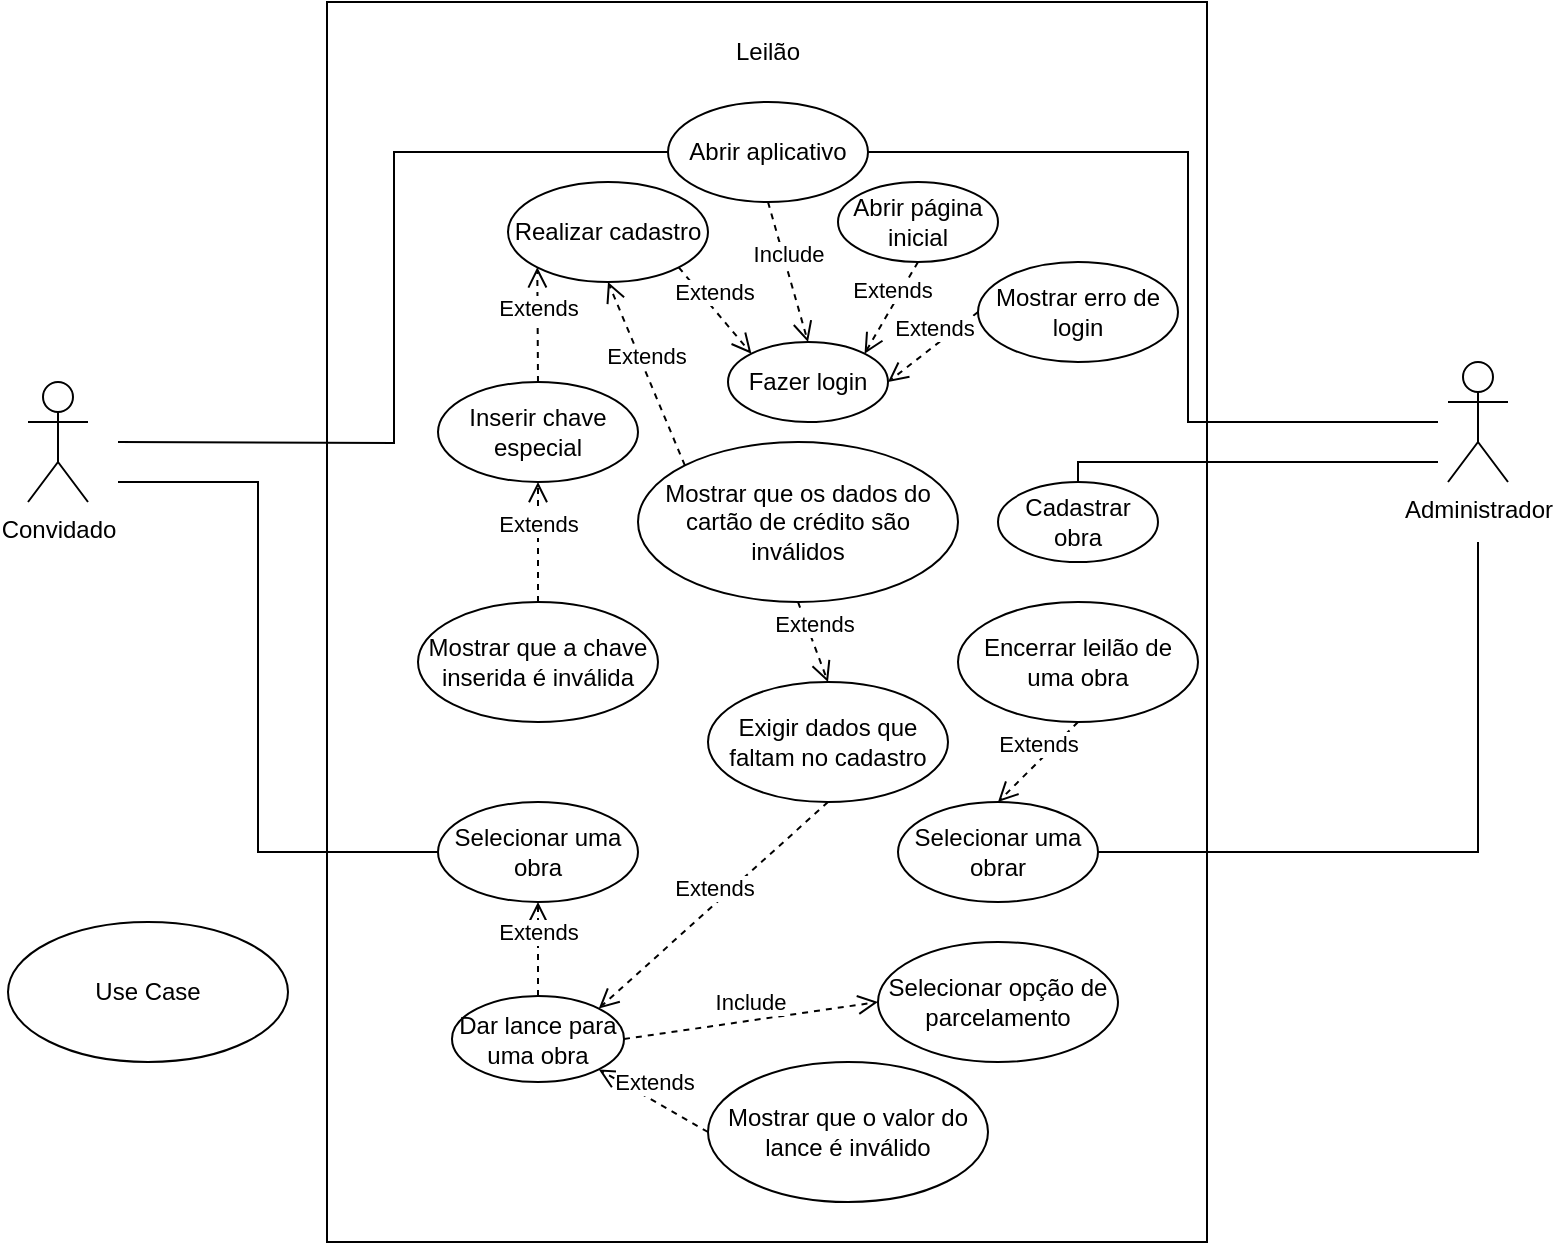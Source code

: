 <mxfile version="15.9.1" type="github">
  <diagram id="n-ouX8FRdQP33tNR-GNY" name="Page-1">
    <mxGraphModel dx="723" dy="413" grid="1" gridSize="10" guides="1" tooltips="1" connect="1" arrows="1" fold="1" page="1" pageScale="1" pageWidth="1169" pageHeight="827" math="0" shadow="0">
      <root>
        <mxCell id="0" />
        <mxCell id="1" parent="0" />
        <mxCell id="3aPcWrjvERvybHav6zYZ-3" value="" style="html=1;" vertex="1" parent="1">
          <mxGeometry x="329.5" y="180" width="440" height="620" as="geometry" />
        </mxCell>
        <mxCell id="3aPcWrjvERvybHav6zYZ-8" style="edgeStyle=orthogonalEdgeStyle;rounded=0;orthogonalLoop=1;jettySize=auto;html=1;entryX=0;entryY=0.5;entryDx=0;entryDy=0;endArrow=none;endFill=0;" edge="1" parent="1" target="3aPcWrjvERvybHav6zYZ-6">
          <mxGeometry relative="1" as="geometry">
            <mxPoint x="225" y="400" as="sourcePoint" />
          </mxGeometry>
        </mxCell>
        <mxCell id="3aPcWrjvERvybHav6zYZ-36" style="edgeStyle=orthogonalEdgeStyle;rounded=0;orthogonalLoop=1;jettySize=auto;html=1;entryX=0;entryY=0.5;entryDx=0;entryDy=0;endArrow=none;endFill=0;" edge="1" parent="1" target="3aPcWrjvERvybHav6zYZ-35">
          <mxGeometry relative="1" as="geometry">
            <mxPoint x="225" y="420" as="sourcePoint" />
            <Array as="points">
              <mxPoint x="225" y="420" />
              <mxPoint x="295" y="420" />
              <mxPoint x="295" y="605" />
            </Array>
          </mxGeometry>
        </mxCell>
        <mxCell id="3aPcWrjvERvybHav6zYZ-1" value="Convidado" style="shape=umlActor;verticalLabelPosition=bottom;verticalAlign=top;html=1;" vertex="1" parent="1">
          <mxGeometry x="180" y="370" width="30" height="60" as="geometry" />
        </mxCell>
        <mxCell id="3aPcWrjvERvybHav6zYZ-9" style="edgeStyle=orthogonalEdgeStyle;rounded=0;orthogonalLoop=1;jettySize=auto;html=1;entryX=1;entryY=0.5;entryDx=0;entryDy=0;endArrow=none;endFill=0;" edge="1" parent="1" target="3aPcWrjvERvybHav6zYZ-6">
          <mxGeometry relative="1" as="geometry">
            <mxPoint x="885" y="390" as="sourcePoint" />
            <Array as="points">
              <mxPoint x="760" y="390" />
              <mxPoint x="760" y="255" />
            </Array>
          </mxGeometry>
        </mxCell>
        <mxCell id="3aPcWrjvERvybHav6zYZ-30" style="edgeStyle=orthogonalEdgeStyle;rounded=0;orthogonalLoop=1;jettySize=auto;html=1;endArrow=none;endFill=0;entryX=0.5;entryY=0;entryDx=0;entryDy=0;" edge="1" parent="1" target="3aPcWrjvERvybHav6zYZ-29">
          <mxGeometry relative="1" as="geometry">
            <mxPoint x="885" y="410" as="sourcePoint" />
            <Array as="points">
              <mxPoint x="705" y="410" />
            </Array>
          </mxGeometry>
        </mxCell>
        <mxCell id="3aPcWrjvERvybHav6zYZ-38" style="edgeStyle=orthogonalEdgeStyle;rounded=0;orthogonalLoop=1;jettySize=auto;html=1;entryX=1;entryY=0.5;entryDx=0;entryDy=0;endArrow=none;endFill=0;" edge="1" parent="1" target="3aPcWrjvERvybHav6zYZ-37">
          <mxGeometry relative="1" as="geometry">
            <mxPoint x="905" y="450" as="sourcePoint" />
            <Array as="points">
              <mxPoint x="905" y="605" />
            </Array>
          </mxGeometry>
        </mxCell>
        <mxCell id="3aPcWrjvERvybHav6zYZ-2" value="Administrador" style="shape=umlActor;verticalLabelPosition=bottom;verticalAlign=top;html=1;" vertex="1" parent="1">
          <mxGeometry x="890" y="360" width="30" height="60" as="geometry" />
        </mxCell>
        <mxCell id="3aPcWrjvERvybHav6zYZ-5" value="Leilão" style="text;html=1;strokeColor=none;fillColor=none;align=center;verticalAlign=middle;whiteSpace=wrap;rounded=0;" vertex="1" parent="1">
          <mxGeometry x="519.5" y="190" width="60" height="30" as="geometry" />
        </mxCell>
        <mxCell id="3aPcWrjvERvybHav6zYZ-6" value="Abrir aplicativo" style="ellipse;whiteSpace=wrap;html=1;" vertex="1" parent="1">
          <mxGeometry x="500" y="230" width="100" height="50" as="geometry" />
        </mxCell>
        <mxCell id="3aPcWrjvERvybHav6zYZ-11" value="Fazer login" style="ellipse;whiteSpace=wrap;html=1;" vertex="1" parent="1">
          <mxGeometry x="530" y="350" width="80" height="40" as="geometry" />
        </mxCell>
        <mxCell id="3aPcWrjvERvybHav6zYZ-13" value="Include" style="html=1;verticalAlign=bottom;endArrow=open;dashed=1;endSize=8;rounded=0;entryX=0.5;entryY=0;entryDx=0;entryDy=0;exitX=0.5;exitY=1;exitDx=0;exitDy=0;" edge="1" parent="1" source="3aPcWrjvERvybHav6zYZ-6" target="3aPcWrjvERvybHav6zYZ-11">
          <mxGeometry relative="1" as="geometry">
            <mxPoint x="625" y="290" as="sourcePoint" />
            <mxPoint x="545" y="290" as="targetPoint" />
          </mxGeometry>
        </mxCell>
        <mxCell id="3aPcWrjvERvybHav6zYZ-15" value="Realizar cadastro" style="ellipse;whiteSpace=wrap;html=1;" vertex="1" parent="1">
          <mxGeometry x="420" y="270" width="100" height="50" as="geometry" />
        </mxCell>
        <mxCell id="3aPcWrjvERvybHav6zYZ-16" value="Extends" style="html=1;verticalAlign=bottom;endArrow=open;dashed=1;endSize=8;rounded=0;entryX=0;entryY=0;entryDx=0;entryDy=0;exitX=1;exitY=1;exitDx=0;exitDy=0;" edge="1" parent="1" source="3aPcWrjvERvybHav6zYZ-15" target="3aPcWrjvERvybHav6zYZ-11">
          <mxGeometry relative="1" as="geometry">
            <mxPoint x="495" y="370" as="sourcePoint" />
            <mxPoint x="415" y="370" as="targetPoint" />
          </mxGeometry>
        </mxCell>
        <mxCell id="3aPcWrjvERvybHav6zYZ-18" value="Inserir chave especial" style="ellipse;whiteSpace=wrap;html=1;" vertex="1" parent="1">
          <mxGeometry x="385" y="370" width="100" height="50" as="geometry" />
        </mxCell>
        <mxCell id="3aPcWrjvERvybHav6zYZ-19" value="Extends" style="html=1;verticalAlign=bottom;endArrow=open;dashed=1;endSize=8;rounded=0;exitX=0.5;exitY=0;exitDx=0;exitDy=0;entryX=0;entryY=1;entryDx=0;entryDy=0;" edge="1" parent="1" source="3aPcWrjvERvybHav6zYZ-18" target="3aPcWrjvERvybHav6zYZ-15">
          <mxGeometry relative="1" as="geometry">
            <mxPoint x="495" y="350" as="sourcePoint" />
            <mxPoint x="415" y="350" as="targetPoint" />
          </mxGeometry>
        </mxCell>
        <mxCell id="3aPcWrjvERvybHav6zYZ-22" value="Mostrar que a chave inserida é inválida" style="ellipse;whiteSpace=wrap;html=1;" vertex="1" parent="1">
          <mxGeometry x="375" y="480" width="120" height="60" as="geometry" />
        </mxCell>
        <mxCell id="3aPcWrjvERvybHav6zYZ-23" value="Extends" style="html=1;verticalAlign=bottom;endArrow=open;dashed=1;endSize=8;rounded=0;exitX=0.5;exitY=0;exitDx=0;exitDy=0;entryX=0.5;entryY=1;entryDx=0;entryDy=0;" edge="1" parent="1" source="3aPcWrjvERvybHav6zYZ-22" target="3aPcWrjvERvybHav6zYZ-18">
          <mxGeometry relative="1" as="geometry">
            <mxPoint x="455" y="460" as="sourcePoint" />
            <mxPoint x="375" y="460" as="targetPoint" />
          </mxGeometry>
        </mxCell>
        <mxCell id="3aPcWrjvERvybHav6zYZ-26" value="Abrir página inicial" style="ellipse;whiteSpace=wrap;html=1;" vertex="1" parent="1">
          <mxGeometry x="585" y="270" width="80" height="40" as="geometry" />
        </mxCell>
        <mxCell id="3aPcWrjvERvybHav6zYZ-27" value="Extends" style="html=1;verticalAlign=bottom;endArrow=open;dashed=1;endSize=8;rounded=0;entryX=1;entryY=0;entryDx=0;entryDy=0;exitX=0.5;exitY=1;exitDx=0;exitDy=0;" edge="1" parent="1" source="3aPcWrjvERvybHav6zYZ-26" target="3aPcWrjvERvybHav6zYZ-11">
          <mxGeometry relative="1" as="geometry">
            <mxPoint x="695" y="360" as="sourcePoint" />
            <mxPoint x="615" y="360" as="targetPoint" />
          </mxGeometry>
        </mxCell>
        <mxCell id="3aPcWrjvERvybHav6zYZ-29" value="Cadastrar obra" style="ellipse;whiteSpace=wrap;html=1;" vertex="1" parent="1">
          <mxGeometry x="665" y="420" width="80" height="40" as="geometry" />
        </mxCell>
        <mxCell id="3aPcWrjvERvybHav6zYZ-32" value="Encerrar leilão de uma obra" style="ellipse;whiteSpace=wrap;html=1;" vertex="1" parent="1">
          <mxGeometry x="645" y="480" width="120" height="60" as="geometry" />
        </mxCell>
        <mxCell id="3aPcWrjvERvybHav6zYZ-35" value="Selecionar uma obra" style="ellipse;whiteSpace=wrap;html=1;" vertex="1" parent="1">
          <mxGeometry x="385" y="580" width="100" height="50" as="geometry" />
        </mxCell>
        <mxCell id="3aPcWrjvERvybHav6zYZ-37" value="Selecionar uma obrar" style="ellipse;whiteSpace=wrap;html=1;" vertex="1" parent="1">
          <mxGeometry x="615" y="580" width="100" height="50" as="geometry" />
        </mxCell>
        <mxCell id="3aPcWrjvERvybHav6zYZ-40" value="Extends" style="html=1;verticalAlign=bottom;endArrow=open;dashed=1;endSize=8;rounded=0;entryX=0.5;entryY=0;entryDx=0;entryDy=0;exitX=0.5;exitY=1;exitDx=0;exitDy=0;" edge="1" parent="1" source="3aPcWrjvERvybHav6zYZ-32" target="3aPcWrjvERvybHav6zYZ-37">
          <mxGeometry relative="1" as="geometry">
            <mxPoint x="745" y="560" as="sourcePoint" />
            <mxPoint x="665" y="560" as="targetPoint" />
          </mxGeometry>
        </mxCell>
        <mxCell id="3aPcWrjvERvybHav6zYZ-41" value="Dar lance para uma obra" style="ellipse;whiteSpace=wrap;html=1;" vertex="1" parent="1">
          <mxGeometry x="392" y="677" width="86" height="43" as="geometry" />
        </mxCell>
        <mxCell id="3aPcWrjvERvybHav6zYZ-43" value="Extends" style="html=1;verticalAlign=bottom;endArrow=open;dashed=1;endSize=8;rounded=0;entryX=0.5;entryY=1;entryDx=0;entryDy=0;exitX=0.5;exitY=0;exitDx=0;exitDy=0;" edge="1" parent="1" source="3aPcWrjvERvybHav6zYZ-41" target="3aPcWrjvERvybHav6zYZ-35">
          <mxGeometry relative="1" as="geometry">
            <mxPoint x="485" y="650" as="sourcePoint" />
            <mxPoint x="405" y="650" as="targetPoint" />
          </mxGeometry>
        </mxCell>
        <mxCell id="3aPcWrjvERvybHav6zYZ-45" value="Mostrar que o valor do lance é inválido" style="ellipse;whiteSpace=wrap;html=1;" vertex="1" parent="1">
          <mxGeometry x="520" y="710" width="140" height="70" as="geometry" />
        </mxCell>
        <mxCell id="3aPcWrjvERvybHav6zYZ-46" value="Extends" style="html=1;verticalAlign=bottom;endArrow=open;dashed=1;endSize=8;rounded=0;entryX=1;entryY=1;entryDx=0;entryDy=0;exitX=0;exitY=0.5;exitDx=0;exitDy=0;" edge="1" parent="1" source="3aPcWrjvERvybHav6zYZ-45" target="3aPcWrjvERvybHav6zYZ-41">
          <mxGeometry relative="1" as="geometry">
            <mxPoint x="575" y="620" as="sourcePoint" />
            <mxPoint x="495" y="620" as="targetPoint" />
          </mxGeometry>
        </mxCell>
        <mxCell id="3aPcWrjvERvybHav6zYZ-49" value="Exigir dados que faltam no cadastro" style="ellipse;whiteSpace=wrap;html=1;" vertex="1" parent="1">
          <mxGeometry x="520" y="520" width="120" height="60" as="geometry" />
        </mxCell>
        <mxCell id="3aPcWrjvERvybHav6zYZ-50" value="Extends" style="html=1;verticalAlign=bottom;endArrow=open;dashed=1;endSize=8;rounded=0;entryX=1;entryY=0;entryDx=0;entryDy=0;exitX=0.5;exitY=1;exitDx=0;exitDy=0;" edge="1" parent="1" source="3aPcWrjvERvybHav6zYZ-49" target="3aPcWrjvERvybHav6zYZ-41">
          <mxGeometry relative="1" as="geometry">
            <mxPoint x="595" y="670" as="sourcePoint" />
            <mxPoint x="515" y="670" as="targetPoint" />
          </mxGeometry>
        </mxCell>
        <mxCell id="3aPcWrjvERvybHav6zYZ-51" value="Selecionar opção de parcelamento" style="ellipse;whiteSpace=wrap;html=1;" vertex="1" parent="1">
          <mxGeometry x="605" y="650" width="120" height="60" as="geometry" />
        </mxCell>
        <mxCell id="3aPcWrjvERvybHav6zYZ-52" value="Include" style="html=1;verticalAlign=bottom;endArrow=open;dashed=1;endSize=8;rounded=0;entryX=0;entryY=0.5;entryDx=0;entryDy=0;exitX=1;exitY=0.5;exitDx=0;exitDy=0;" edge="1" parent="1" source="3aPcWrjvERvybHav6zYZ-41" target="3aPcWrjvERvybHav6zYZ-51">
          <mxGeometry relative="1" as="geometry">
            <mxPoint x="585" y="680" as="sourcePoint" />
            <mxPoint x="505" y="680" as="targetPoint" />
          </mxGeometry>
        </mxCell>
        <mxCell id="3aPcWrjvERvybHav6zYZ-54" value="Mostrar que os dados do cartão de crédito são inválidos" style="ellipse;whiteSpace=wrap;html=1;" vertex="1" parent="1">
          <mxGeometry x="485" y="400" width="160" height="80" as="geometry" />
        </mxCell>
        <mxCell id="3aPcWrjvERvybHav6zYZ-55" value="Extends" style="html=1;verticalAlign=bottom;endArrow=open;dashed=1;endSize=8;rounded=0;entryX=0.5;entryY=1;entryDx=0;entryDy=0;exitX=0;exitY=0;exitDx=0;exitDy=0;" edge="1" parent="1" source="3aPcWrjvERvybHav6zYZ-54" target="3aPcWrjvERvybHav6zYZ-15">
          <mxGeometry relative="1" as="geometry">
            <mxPoint x="585" y="370" as="sourcePoint" />
            <mxPoint x="505" y="370" as="targetPoint" />
          </mxGeometry>
        </mxCell>
        <mxCell id="3aPcWrjvERvybHav6zYZ-58" value="Extends" style="html=1;verticalAlign=bottom;endArrow=open;dashed=1;endSize=8;rounded=0;exitX=0.5;exitY=1;exitDx=0;exitDy=0;entryX=0.5;entryY=0;entryDx=0;entryDy=0;" edge="1" parent="1" source="3aPcWrjvERvybHav6zYZ-54" target="3aPcWrjvERvybHav6zYZ-49">
          <mxGeometry relative="1" as="geometry">
            <mxPoint x="595" y="490" as="sourcePoint" />
            <mxPoint x="515" y="490" as="targetPoint" />
          </mxGeometry>
        </mxCell>
        <mxCell id="3aPcWrjvERvybHav6zYZ-62" value="Use Case" style="ellipse;whiteSpace=wrap;html=1;" vertex="1" parent="1">
          <mxGeometry x="170" y="640" width="140" height="70" as="geometry" />
        </mxCell>
        <mxCell id="3aPcWrjvERvybHav6zYZ-63" value="Mostrar erro de login" style="ellipse;whiteSpace=wrap;html=1;" vertex="1" parent="1">
          <mxGeometry x="655" y="310" width="100" height="50" as="geometry" />
        </mxCell>
        <mxCell id="3aPcWrjvERvybHav6zYZ-64" value="Extends" style="html=1;verticalAlign=bottom;endArrow=open;dashed=1;endSize=8;rounded=0;entryX=1;entryY=0.5;entryDx=0;entryDy=0;exitX=0;exitY=0.5;exitDx=0;exitDy=0;" edge="1" parent="1" source="3aPcWrjvERvybHav6zYZ-63" target="3aPcWrjvERvybHav6zYZ-11">
          <mxGeometry relative="1" as="geometry">
            <mxPoint x="720" y="380" as="sourcePoint" />
            <mxPoint x="640" y="380" as="targetPoint" />
          </mxGeometry>
        </mxCell>
      </root>
    </mxGraphModel>
  </diagram>
</mxfile>
